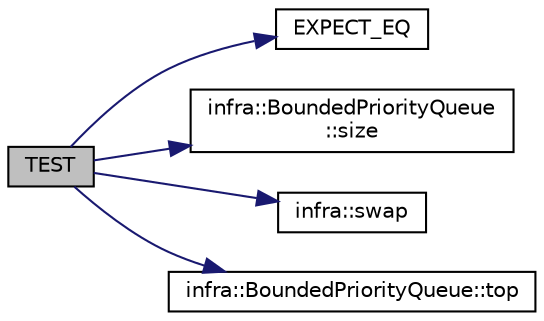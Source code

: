 digraph "TEST"
{
 // INTERACTIVE_SVG=YES
  edge [fontname="Helvetica",fontsize="10",labelfontname="Helvetica",labelfontsize="10"];
  node [fontname="Helvetica",fontsize="10",shape=record];
  rankdir="LR";
  Node81 [label="TEST",height=0.2,width=0.4,color="black", fillcolor="grey75", style="filled", fontcolor="black"];
  Node81 -> Node82 [color="midnightblue",fontsize="10",style="solid",fontname="Helvetica"];
  Node82 [label="EXPECT_EQ",height=0.2,width=0.4,color="black", fillcolor="white", style="filled",URL="$d6/def/_test_json_8cpp.html#a82745227e2f0a8edbb4ae630d88a8e86"];
  Node81 -> Node83 [color="midnightblue",fontsize="10",style="solid",fontname="Helvetica"];
  Node83 [label="infra::BoundedPriorityQueue\l::size",height=0.2,width=0.4,color="black", fillcolor="white", style="filled",URL="$df/d12/classinfra_1_1_bounded_priority_queue.html#ab0cf16f57767160d785b67924cc8870d"];
  Node81 -> Node84 [color="midnightblue",fontsize="10",style="solid",fontname="Helvetica"];
  Node84 [label="infra::swap",height=0.2,width=0.4,color="black", fillcolor="white", style="filled",URL="$d0/de3/namespaceinfra.html#a032811931ada58a358282ecfcfd58de5"];
  Node81 -> Node85 [color="midnightblue",fontsize="10",style="solid",fontname="Helvetica"];
  Node85 [label="infra::BoundedPriorityQueue::top",height=0.2,width=0.4,color="black", fillcolor="white", style="filled",URL="$df/d12/classinfra_1_1_bounded_priority_queue.html#ab5253d533244d2e726f002988129fe8b"];
}
